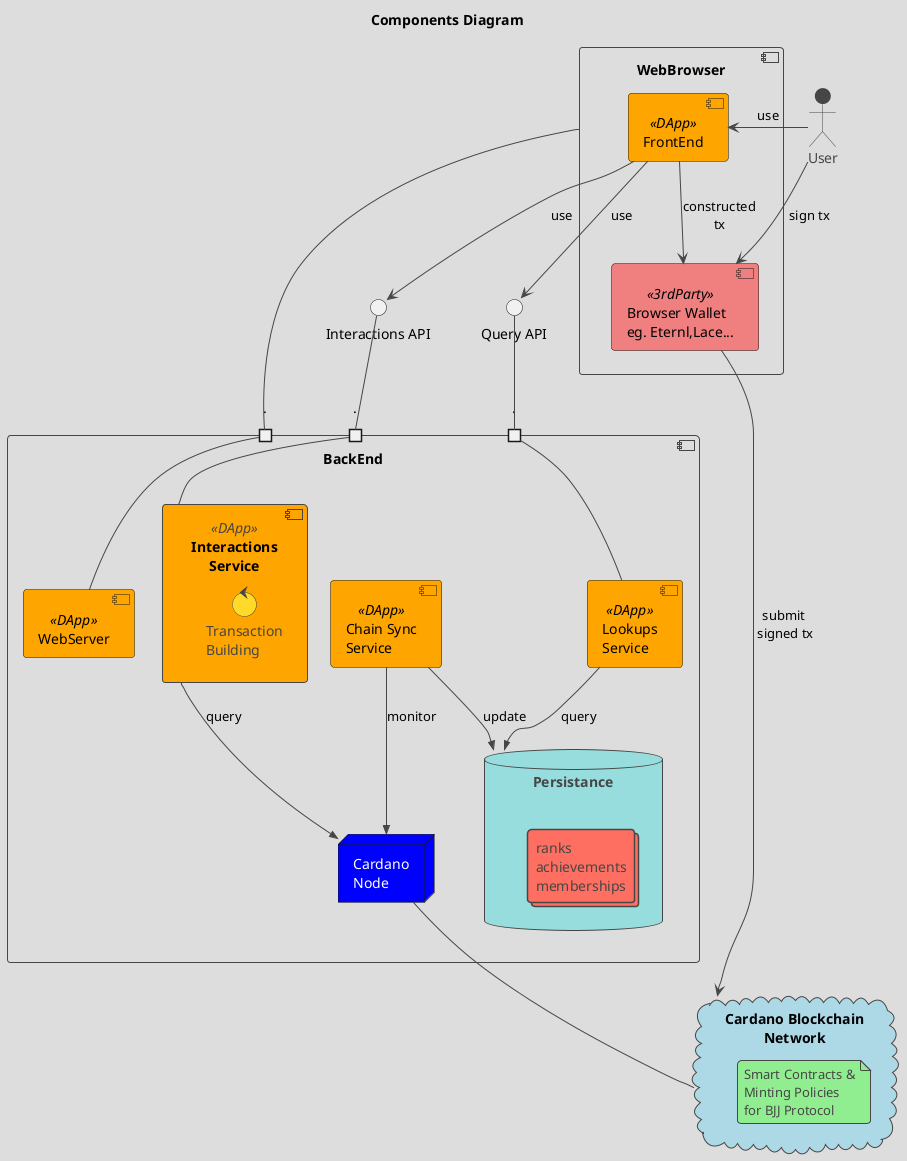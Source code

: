 @startuml ComponentDiagram-RaffleDApp-version2
!theme toy

title "Components Diagram"

skinparam component {
    BackgroundColor<<DApp>> Orange
    BackgroundColor<<3rdParty>> LightCoral
}
skinparam cloud {
    BackgroundColor LightBlue
}
skinparam node {
    BackgroundColor Blue
    FontColor White
}


Actor User

component WebBrowser {
    component BrowserWallet as "Browser Wallet\neg. Eternl,Lace..." <<3rdParty>>
    component UI as "FrontEnd" <<DApp>>
}

component BackEnd  {

    node CardanoNode  as "Cardano\nNode"

    component WebServer <<DApp>> 
    component Interactions  <<DApp>> as "Interactions\nService" {
        control TxBuilding as "Transaction\nBuilding"

    }
    component Lookups <<DApp>> as "Lookups\nService"
    component ChainSync <<DApp>>  as "Chain Sync\nService"
    database  LocalDB as "Persistance\n" {
        collections c as "ranks\nachievements\nmemberships"
    }

    portin webserverPort as "."
    portin interactionsPort as "."
    portin queryPort as "."

    Interactions -->> CardanoNode : query
    ChainSync -->> LocalDB : update
    ChainSync -->> CardanoNode : monitor
    Lookups -->> LocalDB : query

    Interactions - interactionsPort
    Lookups - queryPort
    WebServer - webserverPort

}
interface InteractionsAPI as "Interactions API"
interface QueryAPI as "Query API"
interactionsPort -up- InteractionsAPI
queryPort -up- QueryAPI



'  component WebServer as "WebServer\nStatic Content"



 

cloud BlockchainNetwork as "Cardano Blockchain\nNetwork" {
    note as SmarContracts
    Smart Contracts &
    Minting Policies
    for BJJ Protocol
    end note
}


User -> UI : use
WebBrowser - webserverPort
UI --> InteractionsAPI : use
UI --> QueryAPI : use

UI -down-> BrowserWallet : "constructed\ntx"
User -> BrowserWallet : "sign tx"
BrowserWallet --> BlockchainNetwork : "submit\n signed tx"
 
CardanoNode -- BlockchainNetwork

@enduml